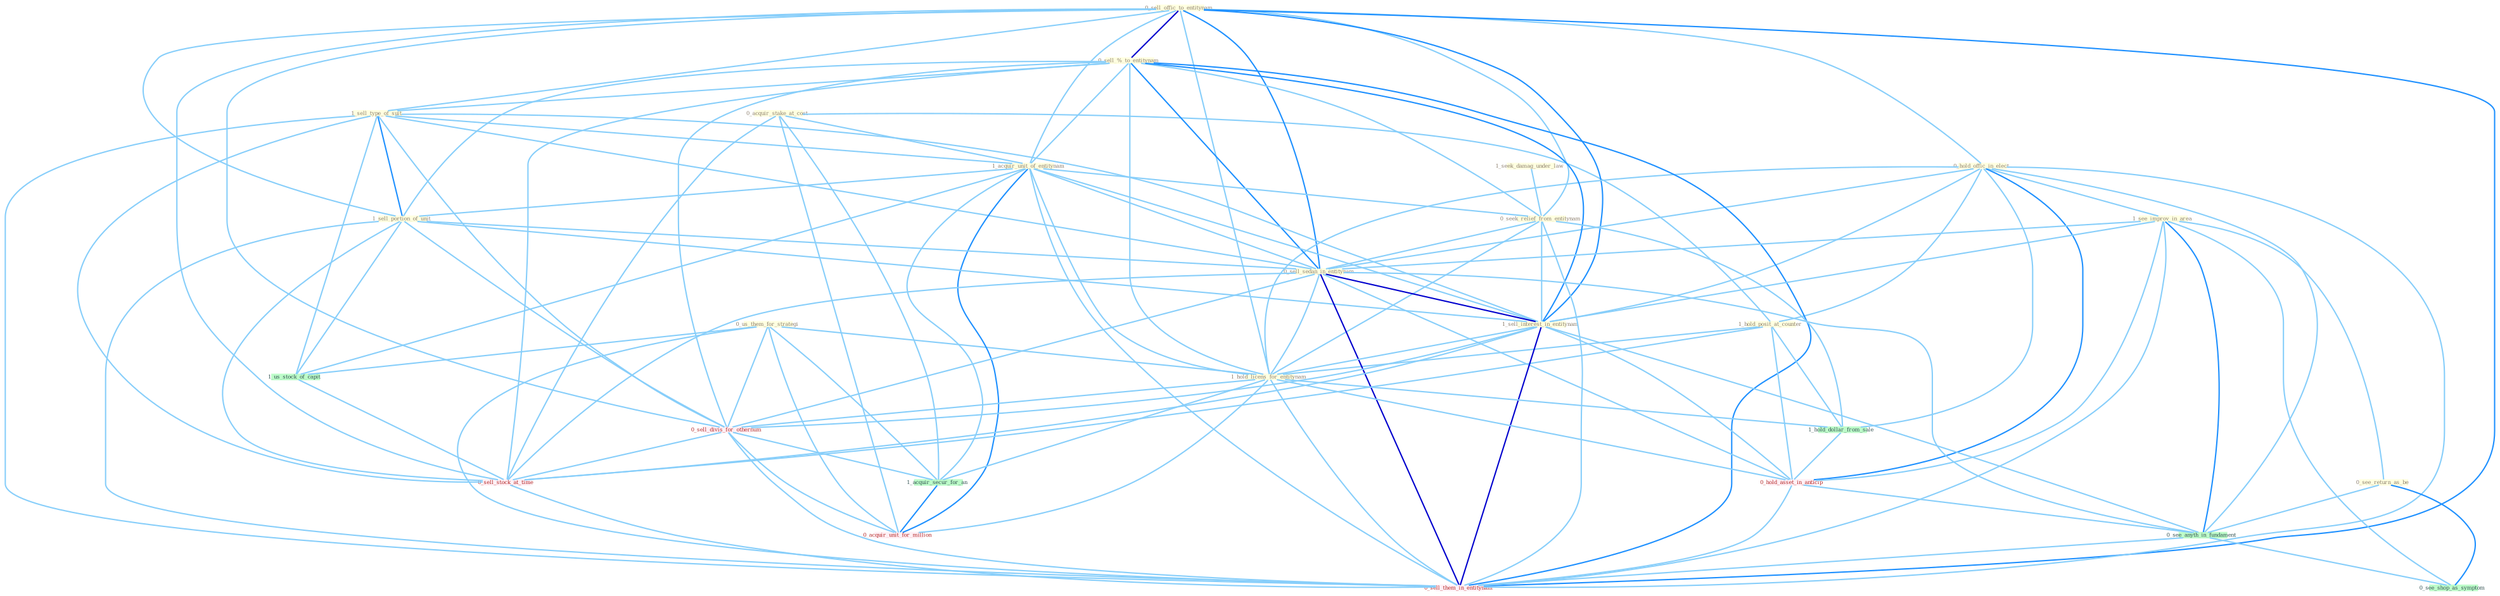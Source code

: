 Graph G{ 
    node
    [shape=polygon,style=filled,width=.5,height=.06,color="#BDFCC9",fixedsize=true,fontsize=4,
    fontcolor="#2f4f4f"];
    {node
    [color="#ffffe0", fontcolor="#8b7d6b"] "0_acquir_stake_at_cost " "0_sell_offic_to_entitynam " "0_hold_offic_in_elect " "0_sell_%_to_entitynam " "1_sell_type_of_suit " "1_see_improv_in_area " "0_us_them_for_strategi " "0_see_return_as_be " "1_seek_damag_under_law " "1_acquir_unit_of_entitynam " "1_hold_posit_at_counter " "1_sell_portion_of_unit " "0_seek_relief_from_entitynam " "0_sell_sedan_in_entitynam " "1_sell_interest_in_entitynam " "1_hold_licens_for_entitynam "}
{node [color="#fff0f5", fontcolor="#b22222"] "0_sell_divis_for_othernum " "0_hold_asset_in_anticip " "0_sell_stock_at_time " "0_acquir_unit_for_million " "0_sell_them_in_entitynam "}
edge [color="#B0E2FF"];

	"0_acquir_stake_at_cost " -- "1_acquir_unit_of_entitynam " [w="1", color="#87cefa" ];
	"0_acquir_stake_at_cost " -- "1_hold_posit_at_counter " [w="1", color="#87cefa" ];
	"0_acquir_stake_at_cost " -- "1_acquir_secur_for_an " [w="1", color="#87cefa" ];
	"0_acquir_stake_at_cost " -- "0_sell_stock_at_time " [w="1", color="#87cefa" ];
	"0_acquir_stake_at_cost " -- "0_acquir_unit_for_million " [w="1", color="#87cefa" ];
	"0_sell_offic_to_entitynam " -- "0_hold_offic_in_elect " [w="1", color="#87cefa" ];
	"0_sell_offic_to_entitynam " -- "0_sell_%_to_entitynam " [w="3", color="#0000cd" , len=0.6];
	"0_sell_offic_to_entitynam " -- "1_sell_type_of_suit " [w="1", color="#87cefa" ];
	"0_sell_offic_to_entitynam " -- "1_acquir_unit_of_entitynam " [w="1", color="#87cefa" ];
	"0_sell_offic_to_entitynam " -- "1_sell_portion_of_unit " [w="1", color="#87cefa" ];
	"0_sell_offic_to_entitynam " -- "0_seek_relief_from_entitynam " [w="1", color="#87cefa" ];
	"0_sell_offic_to_entitynam " -- "0_sell_sedan_in_entitynam " [w="2", color="#1e90ff" , len=0.8];
	"0_sell_offic_to_entitynam " -- "1_sell_interest_in_entitynam " [w="2", color="#1e90ff" , len=0.8];
	"0_sell_offic_to_entitynam " -- "1_hold_licens_for_entitynam " [w="1", color="#87cefa" ];
	"0_sell_offic_to_entitynam " -- "0_sell_divis_for_othernum " [w="1", color="#87cefa" ];
	"0_sell_offic_to_entitynam " -- "0_sell_stock_at_time " [w="1", color="#87cefa" ];
	"0_sell_offic_to_entitynam " -- "0_sell_them_in_entitynam " [w="2", color="#1e90ff" , len=0.8];
	"0_hold_offic_in_elect " -- "1_see_improv_in_area " [w="1", color="#87cefa" ];
	"0_hold_offic_in_elect " -- "1_hold_posit_at_counter " [w="1", color="#87cefa" ];
	"0_hold_offic_in_elect " -- "0_sell_sedan_in_entitynam " [w="1", color="#87cefa" ];
	"0_hold_offic_in_elect " -- "1_sell_interest_in_entitynam " [w="1", color="#87cefa" ];
	"0_hold_offic_in_elect " -- "1_hold_licens_for_entitynam " [w="1", color="#87cefa" ];
	"0_hold_offic_in_elect " -- "1_hold_dollar_from_sale " [w="1", color="#87cefa" ];
	"0_hold_offic_in_elect " -- "0_hold_asset_in_anticip " [w="2", color="#1e90ff" , len=0.8];
	"0_hold_offic_in_elect " -- "0_see_anyth_in_fundament " [w="1", color="#87cefa" ];
	"0_hold_offic_in_elect " -- "0_sell_them_in_entitynam " [w="1", color="#87cefa" ];
	"0_sell_%_to_entitynam " -- "1_sell_type_of_suit " [w="1", color="#87cefa" ];
	"0_sell_%_to_entitynam " -- "1_acquir_unit_of_entitynam " [w="1", color="#87cefa" ];
	"0_sell_%_to_entitynam " -- "1_sell_portion_of_unit " [w="1", color="#87cefa" ];
	"0_sell_%_to_entitynam " -- "0_seek_relief_from_entitynam " [w="1", color="#87cefa" ];
	"0_sell_%_to_entitynam " -- "0_sell_sedan_in_entitynam " [w="2", color="#1e90ff" , len=0.8];
	"0_sell_%_to_entitynam " -- "1_sell_interest_in_entitynam " [w="2", color="#1e90ff" , len=0.8];
	"0_sell_%_to_entitynam " -- "1_hold_licens_for_entitynam " [w="1", color="#87cefa" ];
	"0_sell_%_to_entitynam " -- "0_sell_divis_for_othernum " [w="1", color="#87cefa" ];
	"0_sell_%_to_entitynam " -- "0_sell_stock_at_time " [w="1", color="#87cefa" ];
	"0_sell_%_to_entitynam " -- "0_sell_them_in_entitynam " [w="2", color="#1e90ff" , len=0.8];
	"1_sell_type_of_suit " -- "1_acquir_unit_of_entitynam " [w="1", color="#87cefa" ];
	"1_sell_type_of_suit " -- "1_sell_portion_of_unit " [w="2", color="#1e90ff" , len=0.8];
	"1_sell_type_of_suit " -- "0_sell_sedan_in_entitynam " [w="1", color="#87cefa" ];
	"1_sell_type_of_suit " -- "1_sell_interest_in_entitynam " [w="1", color="#87cefa" ];
	"1_sell_type_of_suit " -- "0_sell_divis_for_othernum " [w="1", color="#87cefa" ];
	"1_sell_type_of_suit " -- "1_us_stock_of_capit " [w="1", color="#87cefa" ];
	"1_sell_type_of_suit " -- "0_sell_stock_at_time " [w="1", color="#87cefa" ];
	"1_sell_type_of_suit " -- "0_sell_them_in_entitynam " [w="1", color="#87cefa" ];
	"1_see_improv_in_area " -- "0_see_return_as_be " [w="1", color="#87cefa" ];
	"1_see_improv_in_area " -- "0_sell_sedan_in_entitynam " [w="1", color="#87cefa" ];
	"1_see_improv_in_area " -- "1_sell_interest_in_entitynam " [w="1", color="#87cefa" ];
	"1_see_improv_in_area " -- "0_hold_asset_in_anticip " [w="1", color="#87cefa" ];
	"1_see_improv_in_area " -- "0_see_anyth_in_fundament " [w="2", color="#1e90ff" , len=0.8];
	"1_see_improv_in_area " -- "0_see_shop_as_symptom " [w="1", color="#87cefa" ];
	"1_see_improv_in_area " -- "0_sell_them_in_entitynam " [w="1", color="#87cefa" ];
	"0_us_them_for_strategi " -- "1_hold_licens_for_entitynam " [w="1", color="#87cefa" ];
	"0_us_them_for_strategi " -- "0_sell_divis_for_othernum " [w="1", color="#87cefa" ];
	"0_us_them_for_strategi " -- "1_acquir_secur_for_an " [w="1", color="#87cefa" ];
	"0_us_them_for_strategi " -- "1_us_stock_of_capit " [w="1", color="#87cefa" ];
	"0_us_them_for_strategi " -- "0_acquir_unit_for_million " [w="1", color="#87cefa" ];
	"0_us_them_for_strategi " -- "0_sell_them_in_entitynam " [w="1", color="#87cefa" ];
	"0_see_return_as_be " -- "0_see_anyth_in_fundament " [w="1", color="#87cefa" ];
	"0_see_return_as_be " -- "0_see_shop_as_symptom " [w="2", color="#1e90ff" , len=0.8];
	"1_seek_damag_under_law " -- "0_seek_relief_from_entitynam " [w="1", color="#87cefa" ];
	"1_acquir_unit_of_entitynam " -- "1_sell_portion_of_unit " [w="1", color="#87cefa" ];
	"1_acquir_unit_of_entitynam " -- "0_seek_relief_from_entitynam " [w="1", color="#87cefa" ];
	"1_acquir_unit_of_entitynam " -- "0_sell_sedan_in_entitynam " [w="1", color="#87cefa" ];
	"1_acquir_unit_of_entitynam " -- "1_sell_interest_in_entitynam " [w="1", color="#87cefa" ];
	"1_acquir_unit_of_entitynam " -- "1_hold_licens_for_entitynam " [w="1", color="#87cefa" ];
	"1_acquir_unit_of_entitynam " -- "1_acquir_secur_for_an " [w="1", color="#87cefa" ];
	"1_acquir_unit_of_entitynam " -- "1_us_stock_of_capit " [w="1", color="#87cefa" ];
	"1_acquir_unit_of_entitynam " -- "0_acquir_unit_for_million " [w="2", color="#1e90ff" , len=0.8];
	"1_acquir_unit_of_entitynam " -- "0_sell_them_in_entitynam " [w="1", color="#87cefa" ];
	"1_hold_posit_at_counter " -- "1_hold_licens_for_entitynam " [w="1", color="#87cefa" ];
	"1_hold_posit_at_counter " -- "1_hold_dollar_from_sale " [w="1", color="#87cefa" ];
	"1_hold_posit_at_counter " -- "0_hold_asset_in_anticip " [w="1", color="#87cefa" ];
	"1_hold_posit_at_counter " -- "0_sell_stock_at_time " [w="1", color="#87cefa" ];
	"1_sell_portion_of_unit " -- "0_sell_sedan_in_entitynam " [w="1", color="#87cefa" ];
	"1_sell_portion_of_unit " -- "1_sell_interest_in_entitynam " [w="1", color="#87cefa" ];
	"1_sell_portion_of_unit " -- "0_sell_divis_for_othernum " [w="1", color="#87cefa" ];
	"1_sell_portion_of_unit " -- "1_us_stock_of_capit " [w="1", color="#87cefa" ];
	"1_sell_portion_of_unit " -- "0_sell_stock_at_time " [w="1", color="#87cefa" ];
	"1_sell_portion_of_unit " -- "0_sell_them_in_entitynam " [w="1", color="#87cefa" ];
	"0_seek_relief_from_entitynam " -- "0_sell_sedan_in_entitynam " [w="1", color="#87cefa" ];
	"0_seek_relief_from_entitynam " -- "1_sell_interest_in_entitynam " [w="1", color="#87cefa" ];
	"0_seek_relief_from_entitynam " -- "1_hold_licens_for_entitynam " [w="1", color="#87cefa" ];
	"0_seek_relief_from_entitynam " -- "1_hold_dollar_from_sale " [w="1", color="#87cefa" ];
	"0_seek_relief_from_entitynam " -- "0_sell_them_in_entitynam " [w="1", color="#87cefa" ];
	"0_sell_sedan_in_entitynam " -- "1_sell_interest_in_entitynam " [w="3", color="#0000cd" , len=0.6];
	"0_sell_sedan_in_entitynam " -- "1_hold_licens_for_entitynam " [w="1", color="#87cefa" ];
	"0_sell_sedan_in_entitynam " -- "0_sell_divis_for_othernum " [w="1", color="#87cefa" ];
	"0_sell_sedan_in_entitynam " -- "0_hold_asset_in_anticip " [w="1", color="#87cefa" ];
	"0_sell_sedan_in_entitynam " -- "0_sell_stock_at_time " [w="1", color="#87cefa" ];
	"0_sell_sedan_in_entitynam " -- "0_see_anyth_in_fundament " [w="1", color="#87cefa" ];
	"0_sell_sedan_in_entitynam " -- "0_sell_them_in_entitynam " [w="3", color="#0000cd" , len=0.6];
	"1_sell_interest_in_entitynam " -- "1_hold_licens_for_entitynam " [w="1", color="#87cefa" ];
	"1_sell_interest_in_entitynam " -- "0_sell_divis_for_othernum " [w="1", color="#87cefa" ];
	"1_sell_interest_in_entitynam " -- "0_hold_asset_in_anticip " [w="1", color="#87cefa" ];
	"1_sell_interest_in_entitynam " -- "0_sell_stock_at_time " [w="1", color="#87cefa" ];
	"1_sell_interest_in_entitynam " -- "0_see_anyth_in_fundament " [w="1", color="#87cefa" ];
	"1_sell_interest_in_entitynam " -- "0_sell_them_in_entitynam " [w="3", color="#0000cd" , len=0.6];
	"1_hold_licens_for_entitynam " -- "0_sell_divis_for_othernum " [w="1", color="#87cefa" ];
	"1_hold_licens_for_entitynam " -- "1_acquir_secur_for_an " [w="1", color="#87cefa" ];
	"1_hold_licens_for_entitynam " -- "1_hold_dollar_from_sale " [w="1", color="#87cefa" ];
	"1_hold_licens_for_entitynam " -- "0_hold_asset_in_anticip " [w="1", color="#87cefa" ];
	"1_hold_licens_for_entitynam " -- "0_acquir_unit_for_million " [w="1", color="#87cefa" ];
	"1_hold_licens_for_entitynam " -- "0_sell_them_in_entitynam " [w="1", color="#87cefa" ];
	"0_sell_divis_for_othernum " -- "1_acquir_secur_for_an " [w="1", color="#87cefa" ];
	"0_sell_divis_for_othernum " -- "0_sell_stock_at_time " [w="1", color="#87cefa" ];
	"0_sell_divis_for_othernum " -- "0_acquir_unit_for_million " [w="1", color="#87cefa" ];
	"0_sell_divis_for_othernum " -- "0_sell_them_in_entitynam " [w="1", color="#87cefa" ];
	"1_acquir_secur_for_an " -- "0_acquir_unit_for_million " [w="2", color="#1e90ff" , len=0.8];
	"1_us_stock_of_capit " -- "0_sell_stock_at_time " [w="1", color="#87cefa" ];
	"1_hold_dollar_from_sale " -- "0_hold_asset_in_anticip " [w="1", color="#87cefa" ];
	"0_hold_asset_in_anticip " -- "0_see_anyth_in_fundament " [w="1", color="#87cefa" ];
	"0_hold_asset_in_anticip " -- "0_sell_them_in_entitynam " [w="1", color="#87cefa" ];
	"0_sell_stock_at_time " -- "0_sell_them_in_entitynam " [w="1", color="#87cefa" ];
	"0_see_anyth_in_fundament " -- "0_see_shop_as_symptom " [w="1", color="#87cefa" ];
	"0_see_anyth_in_fundament " -- "0_sell_them_in_entitynam " [w="1", color="#87cefa" ];
}